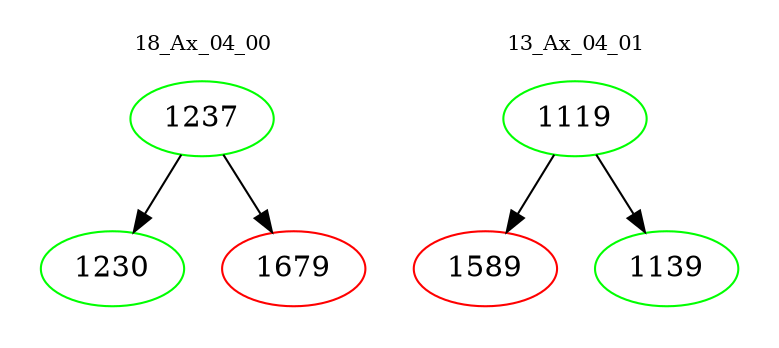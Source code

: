 digraph{
subgraph cluster_0 {
color = white
label = "18_Ax_04_00";
fontsize=10;
T0_1237 [label="1237", color="green"]
T0_1237 -> T0_1230 [color="black"]
T0_1230 [label="1230", color="green"]
T0_1237 -> T0_1679 [color="black"]
T0_1679 [label="1679", color="red"]
}
subgraph cluster_1 {
color = white
label = "13_Ax_04_01";
fontsize=10;
T1_1119 [label="1119", color="green"]
T1_1119 -> T1_1589 [color="black"]
T1_1589 [label="1589", color="red"]
T1_1119 -> T1_1139 [color="black"]
T1_1139 [label="1139", color="green"]
}
}

